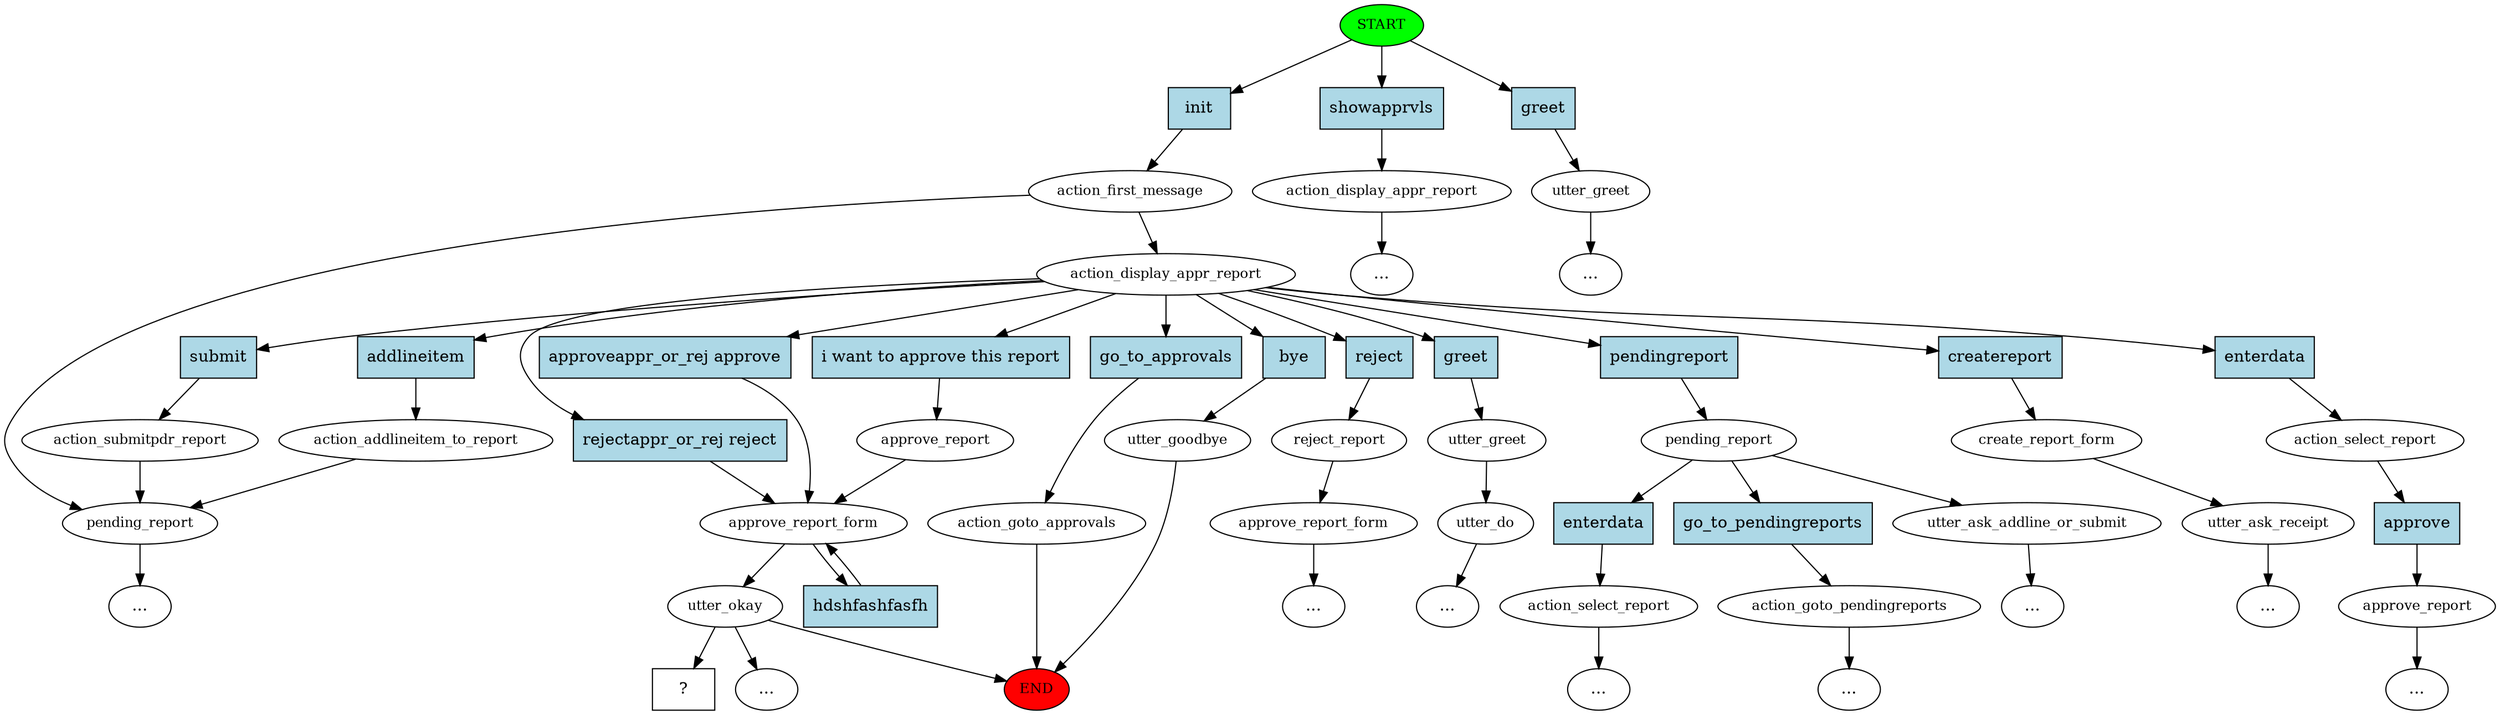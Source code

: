 digraph  {
0 [class="start active", fillcolor=green, fontsize=12, label=START, style=filled];
"-1" [class=end, fillcolor=red, fontsize=12, label=END, style=filled];
1 [class=active, fontsize=12, label=action_first_message];
2 [class=active, fontsize=12, label=action_display_appr_report];
3 [class="", fontsize=12, label=pending_report];
4 [class="", fontsize=12, label=action_select_report];
7 [class="", fontsize=12, label=create_report_form];
8 [class="", fontsize=12, label=utter_ask_receipt];
19 [class="", fontsize=12, label=action_select_report];
20 [class="", fontsize=12, label=approve_report];
21 [class="", fontsize=12, label=action_display_appr_report];
"-8" [class=ellipsis, label="..."];
"-11" [class=ellipsis, label="..."];
36 [class="", fontsize=12, label=action_submitpdr_report];
37 [class="", fontsize=12, label=pending_report];
40 [class="", fontsize=12, label=action_addlineitem_to_report];
53 [class="", fontsize=12, label=utter_ask_addline_or_submit];
"-17" [class=ellipsis, label="..."];
60 [class="", fontsize=12, label=action_goto_approvals];
64 [class="", fontsize=12, label=action_goto_pendingreports];
"-18" [class=ellipsis, label="..."];
82 [class=active, fontsize=12, label=approve_report_form];
83 [class=active, fontsize=12, label=utter_okay];
86 [class="", fontsize=12, label=reject_report];
87 [class="", fontsize=12, label=approve_report_form];
"-26" [class=ellipsis, label="..."];
"-27" [class=ellipsis, label="..."];
94 [class=active, fontsize=12, label=approve_report];
99 [class="", fontsize=12, label=utter_greet];
"-29" [class=ellipsis, label="..."];
108 [class="", fontsize=12, label=utter_greet];
109 [class="", fontsize=12, label=utter_do];
"-32" [class=ellipsis, label="..."];
112 [class="", fontsize=12, label=utter_goodbye];
"-34" [class=ellipsis, label="..."];
"-36" [class=ellipsis, label="..."];
"-37" [class=ellipsis, label="..."];
137 [class="intent dashed active", label="  ?  ", shape=rect];
138 [class="intent active", fillcolor=lightblue, label=init, shape=rect, style=filled];
139 [class=intent, fillcolor=lightblue, label=showapprvls, shape=rect, style=filled];
140 [class=intent, fillcolor=lightblue, label=greet, shape=rect, style=filled];
141 [class=intent, fillcolor=lightblue, label=pendingreport, shape=rect, style=filled];
142 [class=intent, fillcolor=lightblue, label=createreport, shape=rect, style=filled];
143 [class=intent, fillcolor=lightblue, label=enterdata, shape=rect, style=filled];
144 [class=intent, fillcolor=lightblue, label=submit, shape=rect, style=filled];
145 [class=intent, fillcolor=lightblue, label=addlineitem, shape=rect, style=filled];
146 [class=intent, fillcolor=lightblue, label=go_to_approvals, shape=rect, style=filled];
147 [class=intent, fillcolor=lightblue, label="rejectappr_or_rej reject", shape=rect, style=filled];
148 [class=intent, fillcolor=lightblue, label="approveappr_or_rej approve", shape=rect, style=filled];
149 [class=intent, fillcolor=lightblue, label=reject, shape=rect, style=filled];
150 [class="intent active", fillcolor=lightblue, label="i want to approve this report", shape=rect, style=filled];
151 [class=intent, fillcolor=lightblue, label=greet, shape=rect, style=filled];
152 [class=intent, fillcolor=lightblue, label=bye, shape=rect, style=filled];
153 [class=intent, fillcolor=lightblue, label=enterdata, shape=rect, style=filled];
154 [class=intent, fillcolor=lightblue, label=go_to_pendingreports, shape=rect, style=filled];
155 [class=intent, fillcolor=lightblue, label=approve, shape=rect, style=filled];
156 [class="intent active", fillcolor=lightblue, label=hdshfashfasfh, shape=rect, style=filled];
0 -> 138  [class=active, key=0];
0 -> 139  [class="", key=0];
0 -> 140  [class="", key=0];
1 -> 2  [class=active, key=NONE, label=""];
1 -> 37  [class="", key=NONE, label=""];
2 -> 141  [class="", key=0];
2 -> 142  [class="", key=0];
2 -> 143  [class="", key=0];
2 -> 144  [class="", key=0];
2 -> 145  [class="", key=0];
2 -> 146  [class="", key=0];
2 -> 147  [class="", key=0];
2 -> 148  [class="", key=0];
2 -> 149  [class="", key=0];
2 -> 150  [class=active, key=0];
2 -> 151  [class="", key=0];
2 -> 152  [class="", key=0];
3 -> 53  [class="", key=NONE, label=""];
3 -> 153  [class="", key=0];
3 -> 154  [class="", key=0];
4 -> "-34"  [class="", key=NONE, label=""];
7 -> 8  [class="", key=NONE, label=""];
8 -> "-37"  [class="", key=NONE, label=""];
19 -> 155  [class="", key=0];
20 -> "-11"  [class="", key=NONE, label=""];
21 -> "-8"  [class="", key=NONE, label=""];
36 -> 37  [class="", key=NONE, label=""];
37 -> "-36"  [class="", key=NONE, label=""];
40 -> 37  [class="", key=NONE, label=""];
53 -> "-17"  [class="", key=NONE, label=""];
60 -> "-1"  [class="", key=NONE, label=""];
64 -> "-18"  [class="", key=NONE, label=""];
82 -> 83  [class=active, key=NONE, label=""];
82 -> 156  [class=active, key=0];
83 -> "-27"  [class="", key=NONE, label=""];
83 -> "-1"  [class="", key=NONE, label=""];
83 -> 137  [class=active, key=NONE, label=""];
86 -> 87  [class="", key=NONE, label=""];
87 -> "-26"  [class="", key=NONE, label=""];
94 -> 82  [class=active, key=NONE, label=""];
99 -> "-29"  [class="", key=NONE, label=""];
108 -> 109  [class="", key=NONE, label=""];
109 -> "-32"  [class="", key=NONE, label=""];
112 -> "-1"  [class="", key=NONE, label=""];
138 -> 1  [class=active, key=0];
139 -> 21  [class="", key=0];
140 -> 99  [class="", key=0];
141 -> 3  [class="", key=0];
142 -> 7  [class="", key=0];
143 -> 19  [class="", key=0];
144 -> 36  [class="", key=0];
145 -> 40  [class="", key=0];
146 -> 60  [class="", key=0];
147 -> 82  [class="", key=0];
148 -> 82  [class="", key=0];
149 -> 86  [class="", key=0];
150 -> 94  [class=active, key=0];
151 -> 108  [class="", key=0];
152 -> 112  [class="", key=0];
153 -> 4  [class="", key=0];
154 -> 64  [class="", key=0];
155 -> 20  [class="", key=0];
156 -> 82  [class=active, key=0];
}
